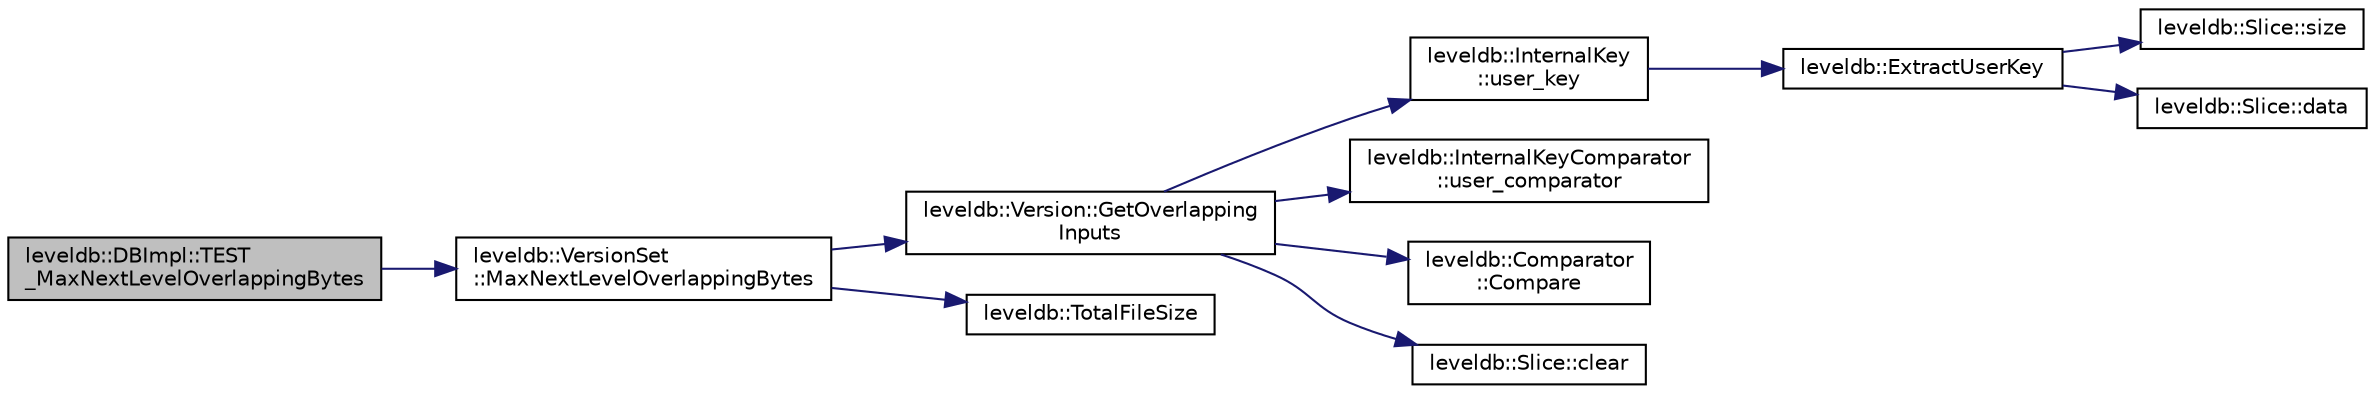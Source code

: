digraph "leveldb::DBImpl::TEST_MaxNextLevelOverlappingBytes"
{
  edge [fontname="Helvetica",fontsize="10",labelfontname="Helvetica",labelfontsize="10"];
  node [fontname="Helvetica",fontsize="10",shape=record];
  rankdir="LR";
  Node1 [label="leveldb::DBImpl::TEST\l_MaxNextLevelOverlappingBytes",height=0.2,width=0.4,color="black", fillcolor="grey75", style="filled" fontcolor="black"];
  Node1 -> Node2 [color="midnightblue",fontsize="10",style="solid"];
  Node2 [label="leveldb::VersionSet\l::MaxNextLevelOverlappingBytes",height=0.2,width=0.4,color="black", fillcolor="white", style="filled",URL="$classleveldb_1_1_version_set.html#a32dc1a7e1eaeeeac89286be3483ad612"];
  Node2 -> Node3 [color="midnightblue",fontsize="10",style="solid"];
  Node3 [label="leveldb::Version::GetOverlapping\lInputs",height=0.2,width=0.4,color="black", fillcolor="white", style="filled",URL="$classleveldb_1_1_version.html#afd86dffba7ce5229778bddd546517392"];
  Node3 -> Node4 [color="midnightblue",fontsize="10",style="solid"];
  Node4 [label="leveldb::InternalKey\l::user_key",height=0.2,width=0.4,color="black", fillcolor="white", style="filled",URL="$classleveldb_1_1_internal_key.html#a8eeee76862e806006549784fe21fff61"];
  Node4 -> Node5 [color="midnightblue",fontsize="10",style="solid"];
  Node5 [label="leveldb::ExtractUserKey",height=0.2,width=0.4,color="black", fillcolor="white", style="filled",URL="$namespaceleveldb.html#a1c889869840312393b805ad91a41b94f"];
  Node5 -> Node6 [color="midnightblue",fontsize="10",style="solid"];
  Node6 [label="leveldb::Slice::size",height=0.2,width=0.4,color="black", fillcolor="white", style="filled",URL="$classleveldb_1_1_slice.html#a947d3173f04f8a30553e89046daf91d5"];
  Node5 -> Node7 [color="midnightblue",fontsize="10",style="solid"];
  Node7 [label="leveldb::Slice::data",height=0.2,width=0.4,color="black", fillcolor="white", style="filled",URL="$classleveldb_1_1_slice.html#aa64861043d9deee6889461bf0593cf73"];
  Node3 -> Node8 [color="midnightblue",fontsize="10",style="solid"];
  Node8 [label="leveldb::InternalKeyComparator\l::user_comparator",height=0.2,width=0.4,color="black", fillcolor="white", style="filled",URL="$classleveldb_1_1_internal_key_comparator.html#a86ca575a4560bb76e2bcebc0618abd31"];
  Node3 -> Node9 [color="midnightblue",fontsize="10",style="solid"];
  Node9 [label="leveldb::Comparator\l::Compare",height=0.2,width=0.4,color="black", fillcolor="white", style="filled",URL="$structleveldb_1_1_comparator.html#a05dae6edcad3c7db23827c0233d74039"];
  Node3 -> Node10 [color="midnightblue",fontsize="10",style="solid"];
  Node10 [label="leveldb::Slice::clear",height=0.2,width=0.4,color="black", fillcolor="white", style="filled",URL="$classleveldb_1_1_slice.html#ab9b6e340e8a483a5cf713f6be17709e3"];
  Node2 -> Node11 [color="midnightblue",fontsize="10",style="solid"];
  Node11 [label="leveldb::TotalFileSize",height=0.2,width=0.4,color="black", fillcolor="white", style="filled",URL="$namespaceleveldb.html#a8d7291b08be6643bcfb46c475f779f9e"];
}
